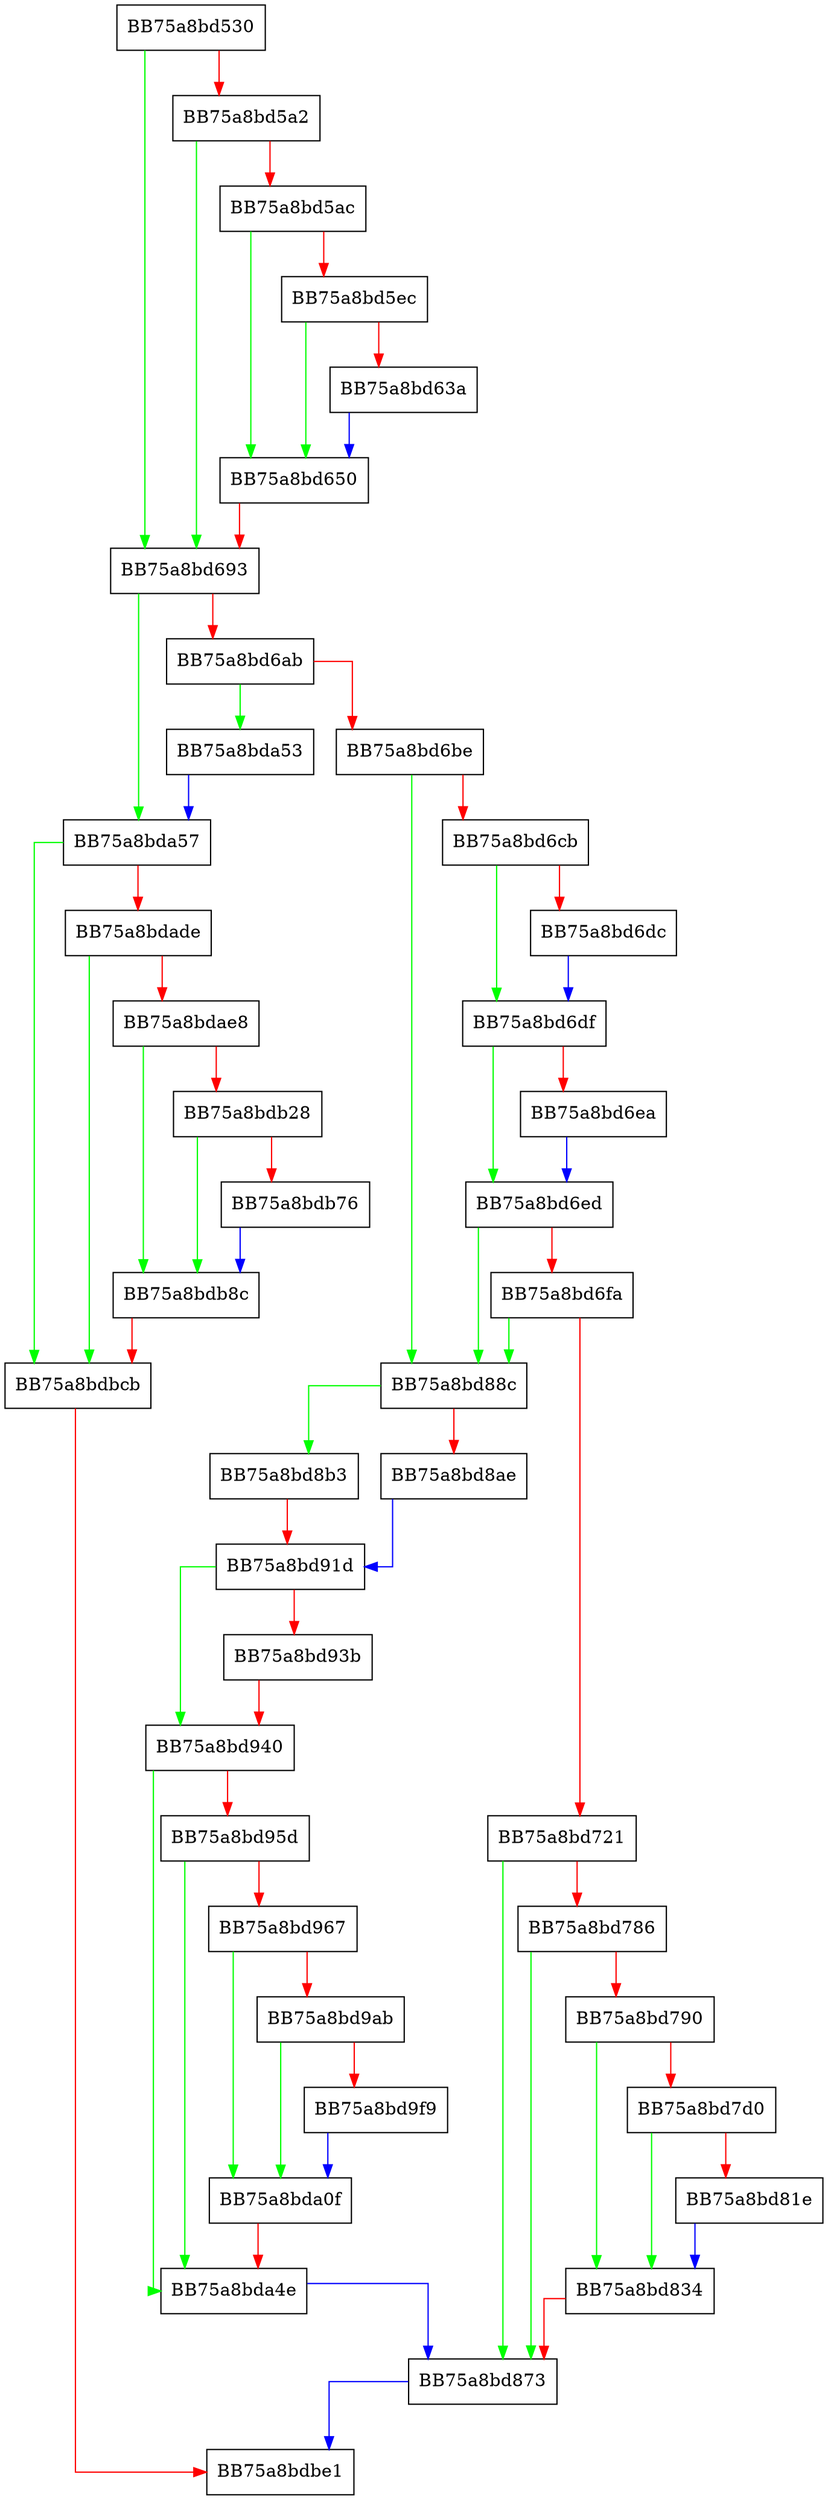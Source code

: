 digraph stop {
  node [shape="box"];
  graph [splines=ortho];
  BB75a8bd530 -> BB75a8bd693 [color="green"];
  BB75a8bd530 -> BB75a8bd5a2 [color="red"];
  BB75a8bd5a2 -> BB75a8bd693 [color="green"];
  BB75a8bd5a2 -> BB75a8bd5ac [color="red"];
  BB75a8bd5ac -> BB75a8bd650 [color="green"];
  BB75a8bd5ac -> BB75a8bd5ec [color="red"];
  BB75a8bd5ec -> BB75a8bd650 [color="green"];
  BB75a8bd5ec -> BB75a8bd63a [color="red"];
  BB75a8bd63a -> BB75a8bd650 [color="blue"];
  BB75a8bd650 -> BB75a8bd693 [color="red"];
  BB75a8bd693 -> BB75a8bda57 [color="green"];
  BB75a8bd693 -> BB75a8bd6ab [color="red"];
  BB75a8bd6ab -> BB75a8bda53 [color="green"];
  BB75a8bd6ab -> BB75a8bd6be [color="red"];
  BB75a8bd6be -> BB75a8bd88c [color="green"];
  BB75a8bd6be -> BB75a8bd6cb [color="red"];
  BB75a8bd6cb -> BB75a8bd6df [color="green"];
  BB75a8bd6cb -> BB75a8bd6dc [color="red"];
  BB75a8bd6dc -> BB75a8bd6df [color="blue"];
  BB75a8bd6df -> BB75a8bd6ed [color="green"];
  BB75a8bd6df -> BB75a8bd6ea [color="red"];
  BB75a8bd6ea -> BB75a8bd6ed [color="blue"];
  BB75a8bd6ed -> BB75a8bd88c [color="green"];
  BB75a8bd6ed -> BB75a8bd6fa [color="red"];
  BB75a8bd6fa -> BB75a8bd88c [color="green"];
  BB75a8bd6fa -> BB75a8bd721 [color="red"];
  BB75a8bd721 -> BB75a8bd873 [color="green"];
  BB75a8bd721 -> BB75a8bd786 [color="red"];
  BB75a8bd786 -> BB75a8bd873 [color="green"];
  BB75a8bd786 -> BB75a8bd790 [color="red"];
  BB75a8bd790 -> BB75a8bd834 [color="green"];
  BB75a8bd790 -> BB75a8bd7d0 [color="red"];
  BB75a8bd7d0 -> BB75a8bd834 [color="green"];
  BB75a8bd7d0 -> BB75a8bd81e [color="red"];
  BB75a8bd81e -> BB75a8bd834 [color="blue"];
  BB75a8bd834 -> BB75a8bd873 [color="red"];
  BB75a8bd873 -> BB75a8bdbe1 [color="blue"];
  BB75a8bd88c -> BB75a8bd8b3 [color="green"];
  BB75a8bd88c -> BB75a8bd8ae [color="red"];
  BB75a8bd8ae -> BB75a8bd91d [color="blue"];
  BB75a8bd8b3 -> BB75a8bd91d [color="red"];
  BB75a8bd91d -> BB75a8bd940 [color="green"];
  BB75a8bd91d -> BB75a8bd93b [color="red"];
  BB75a8bd93b -> BB75a8bd940 [color="red"];
  BB75a8bd940 -> BB75a8bda4e [color="green"];
  BB75a8bd940 -> BB75a8bd95d [color="red"];
  BB75a8bd95d -> BB75a8bda4e [color="green"];
  BB75a8bd95d -> BB75a8bd967 [color="red"];
  BB75a8bd967 -> BB75a8bda0f [color="green"];
  BB75a8bd967 -> BB75a8bd9ab [color="red"];
  BB75a8bd9ab -> BB75a8bda0f [color="green"];
  BB75a8bd9ab -> BB75a8bd9f9 [color="red"];
  BB75a8bd9f9 -> BB75a8bda0f [color="blue"];
  BB75a8bda0f -> BB75a8bda4e [color="red"];
  BB75a8bda4e -> BB75a8bd873 [color="blue"];
  BB75a8bda53 -> BB75a8bda57 [color="blue"];
  BB75a8bda57 -> BB75a8bdbcb [color="green"];
  BB75a8bda57 -> BB75a8bdade [color="red"];
  BB75a8bdade -> BB75a8bdbcb [color="green"];
  BB75a8bdade -> BB75a8bdae8 [color="red"];
  BB75a8bdae8 -> BB75a8bdb8c [color="green"];
  BB75a8bdae8 -> BB75a8bdb28 [color="red"];
  BB75a8bdb28 -> BB75a8bdb8c [color="green"];
  BB75a8bdb28 -> BB75a8bdb76 [color="red"];
  BB75a8bdb76 -> BB75a8bdb8c [color="blue"];
  BB75a8bdb8c -> BB75a8bdbcb [color="red"];
  BB75a8bdbcb -> BB75a8bdbe1 [color="red"];
}